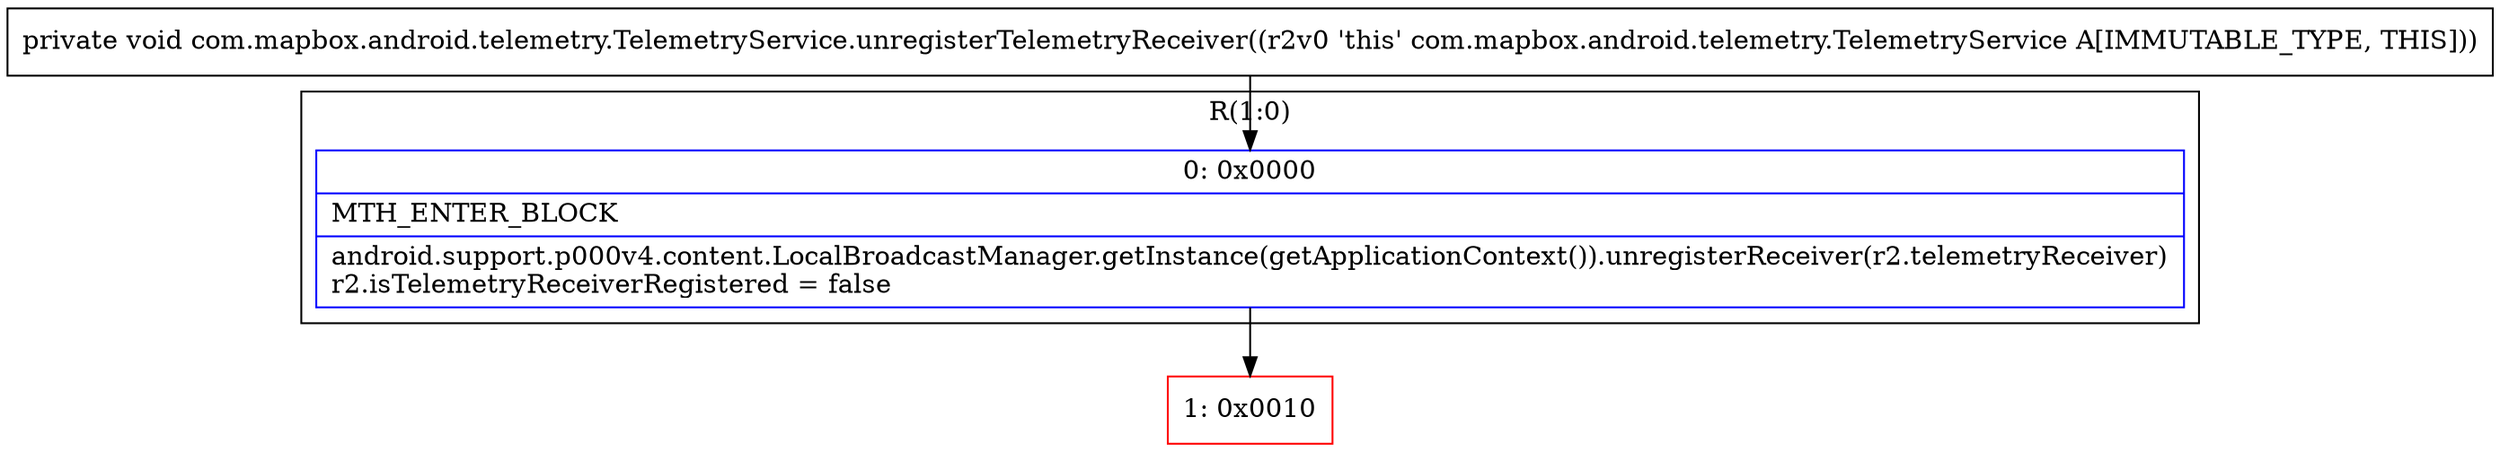 digraph "CFG forcom.mapbox.android.telemetry.TelemetryService.unregisterTelemetryReceiver()V" {
subgraph cluster_Region_1688170072 {
label = "R(1:0)";
node [shape=record,color=blue];
Node_0 [shape=record,label="{0\:\ 0x0000|MTH_ENTER_BLOCK\l|android.support.p000v4.content.LocalBroadcastManager.getInstance(getApplicationContext()).unregisterReceiver(r2.telemetryReceiver)\lr2.isTelemetryReceiverRegistered = false\l}"];
}
Node_1 [shape=record,color=red,label="{1\:\ 0x0010}"];
MethodNode[shape=record,label="{private void com.mapbox.android.telemetry.TelemetryService.unregisterTelemetryReceiver((r2v0 'this' com.mapbox.android.telemetry.TelemetryService A[IMMUTABLE_TYPE, THIS])) }"];
MethodNode -> Node_0;
Node_0 -> Node_1;
}

